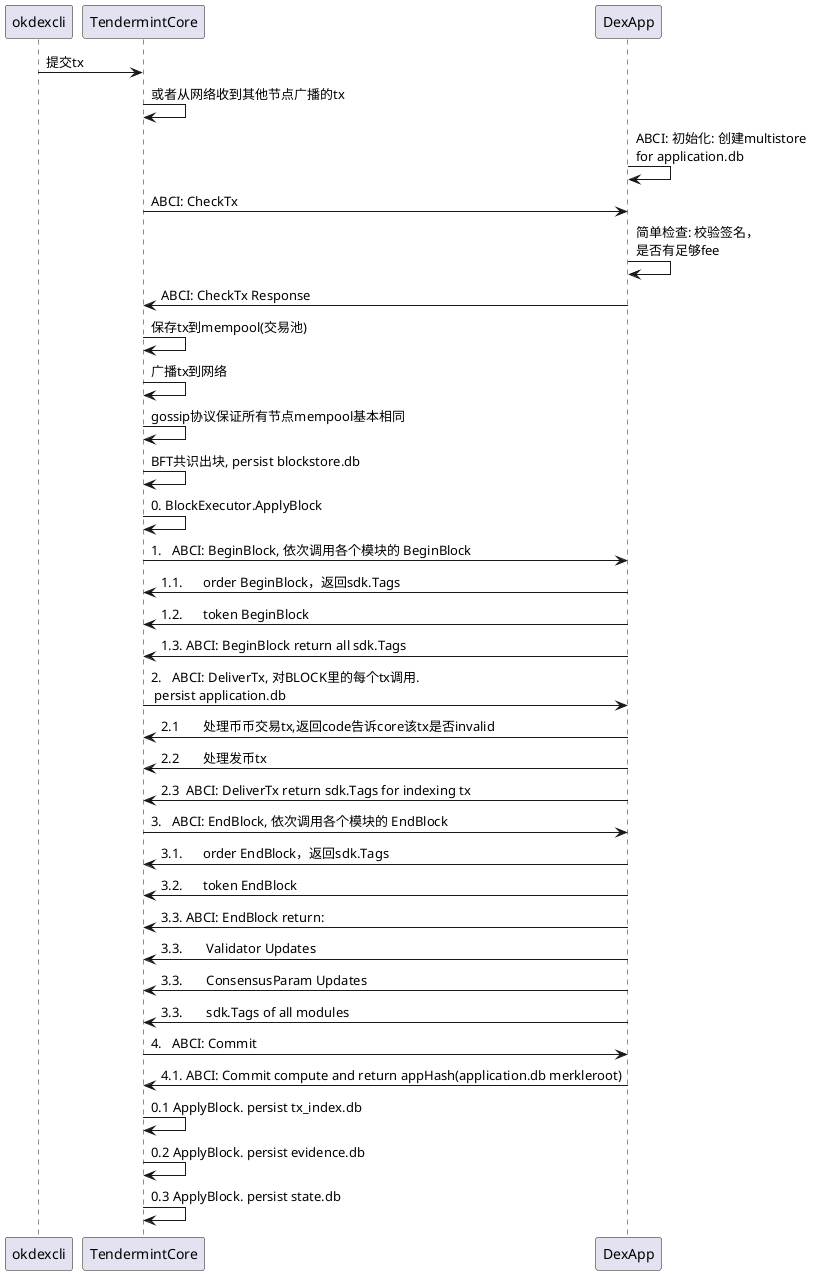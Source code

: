 @startuml



okdexcli -> TendermintCore: 提交tx
TendermintCore -> TendermintCore: 或者从网络收到其他节点广播的tx


DexApp -> DexApp: ABCI: 初始化: 创建multistore \nfor application.db
TendermintCore -> DexApp: ABCI: CheckTx

DexApp -> DexApp: 简单检查: 校验签名，\n是否有足够fee

DexApp -> TendermintCore: ABCI: CheckTx Response

TendermintCore -> TendermintCore: 保存tx到mempool(交易池)
TendermintCore -> TendermintCore: 广播tx到网络


TendermintCore -> TendermintCore: gossip协议保证所有节点mempool基本相同

TendermintCore -> TendermintCore: BFT共识出块, persist blockstore.db

TendermintCore -> TendermintCore: 0. BlockExecutor.ApplyBlock
TendermintCore -> DexApp: 1.   ABCI: BeginBlock, 依次调用各个模块的 BeginBlock
TendermintCore <- DexApp: 1.1.      order BeginBlock，返回sdk.Tags
TendermintCore <- DexApp: 1.2.      token BeginBlock
TendermintCore <- DexApp: 1.3. ABCI: BeginBlock return all sdk.Tags

TendermintCore -> DexApp: 2.   ABCI: DeliverTx, 对BLOCK里的每个tx调用.\n persist application.db
TendermintCore <- DexApp: 2.1       处理币币交易tx,返回code告诉core该tx是否invalid
TendermintCore <- DexApp: 2.2       处理发币tx
TendermintCore <- DexApp: 2.3  ABCI: DeliverTx return sdk.Tags for indexing tx

TendermintCore -> DexApp: 3.   ABCI: EndBlock, 依次调用各个模块的 EndBlock
TendermintCore <- DexApp: 3.1.      order EndBlock，返回sdk.Tags
TendermintCore <- DexApp: 3.2.      token EndBlock
TendermintCore <- DexApp: 3.3. ABCI: EndBlock return:
TendermintCore <- DexApp: 3.3.       Validator Updates
TendermintCore <- DexApp: 3.3.       ConsensusParam Updates
TendermintCore <- DexApp: 3.3.       sdk.Tags of all modules

TendermintCore -> DexApp: 4.   ABCI: Commit
TendermintCore <- DexApp: 4.1. ABCI: Commit compute and return appHash(application.db merkleroot)

TendermintCore -> TendermintCore: 0.1 ApplyBlock. persist tx_index.db
TendermintCore -> TendermintCore: 0.2 ApplyBlock. persist evidence.db
TendermintCore -> TendermintCore: 0.3 ApplyBlock. persist state.db


@enduml